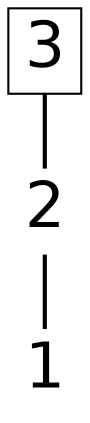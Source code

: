 digraph graph_name {
 graph[nodesep = 0.1];
 edge[dir=none, style=bold];
 node[ fontname = "Helvetica", shape = plaintext, width = 0.25, height = 0.25, fontsize=30];
bi[label="3" ;shape=box];
bi->bj
bj[label="2" ];
bj->bk
bk[label="1" ];
}
